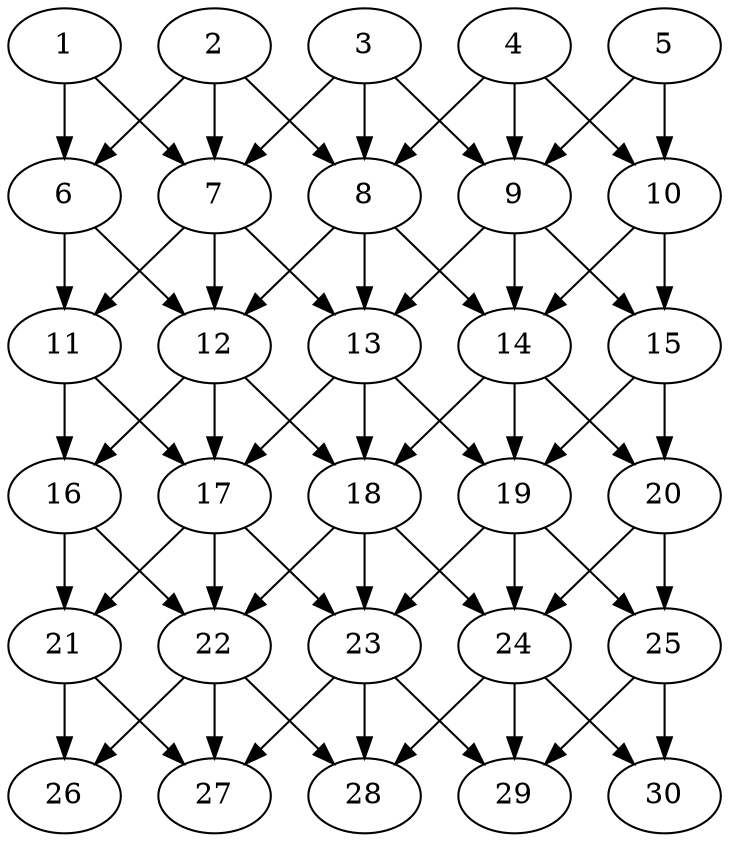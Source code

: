 digraph "core_8p_gb_Stencil_Nodes_30_CCR_0.10_WeightType_Random_schedule.gxl" {
	1	 [Weight=171];
	6	 [Weight=98];
	1 -> 6	 [Weight=2];
	7	 [Weight=122];
	1 -> 7	 [Weight=9];
	2	 [Weight=49];
	2 -> 6	 [Weight=4];
	2 -> 7	 [Weight=7];
	8	 [Weight=73];
	2 -> 8	 [Weight=2];
	3	 [Weight=220];
	3 -> 7	 [Weight=10];
	3 -> 8	 [Weight=10];
	9	 [Weight=122];
	3 -> 9	 [Weight=3];
	4	 [Weight=49];
	4 -> 8	 [Weight=3];
	4 -> 9	 [Weight=10];
	10	 [Weight=171];
	4 -> 10	 [Weight=7];
	5	 [Weight=49];
	5 -> 9	 [Weight=5];
	5 -> 10	 [Weight=10];
	11	 [Weight=98];
	6 -> 11	 [Weight=8];
	12	 [Weight=147];
	6 -> 12	 [Weight=3];
	7 -> 11	 [Weight=6];
	7 -> 12	 [Weight=6];
	13	 [Weight=245];
	7 -> 13	 [Weight=8];
	8 -> 12	 [Weight=2];
	8 -> 13	 [Weight=7];
	14	 [Weight=147];
	8 -> 14	 [Weight=6];
	9 -> 13	 [Weight=9];
	9 -> 14	 [Weight=8];
	15	 [Weight=49];
	9 -> 15	 [Weight=4];
	10 -> 14	 [Weight=3];
	10 -> 15	 [Weight=9];
	16	 [Weight=245];
	11 -> 16	 [Weight=3];
	17	 [Weight=98];
	11 -> 17	 [Weight=9];
	12 -> 16	 [Weight=6];
	12 -> 17	 [Weight=8];
	18	 [Weight=49];
	12 -> 18	 [Weight=6];
	13 -> 17	 [Weight=9];
	13 -> 18	 [Weight=5];
	19	 [Weight=147];
	13 -> 19	 [Weight=3];
	14 -> 18	 [Weight=9];
	14 -> 19	 [Weight=3];
	20	 [Weight=220];
	14 -> 20	 [Weight=3];
	15 -> 19	 [Weight=8];
	15 -> 20	 [Weight=7];
	21	 [Weight=196];
	16 -> 21	 [Weight=6];
	22	 [Weight=49];
	16 -> 22	 [Weight=10];
	17 -> 21	 [Weight=2];
	17 -> 22	 [Weight=2];
	23	 [Weight=196];
	17 -> 23	 [Weight=10];
	18 -> 22	 [Weight=4];
	18 -> 23	 [Weight=6];
	24	 [Weight=171];
	18 -> 24	 [Weight=9];
	19 -> 23	 [Weight=9];
	19 -> 24	 [Weight=8];
	25	 [Weight=171];
	19 -> 25	 [Weight=7];
	20 -> 24	 [Weight=7];
	20 -> 25	 [Weight=10];
	26	 [Weight=73];
	21 -> 26	 [Weight=10];
	27	 [Weight=49];
	21 -> 27	 [Weight=7];
	22 -> 26	 [Weight=6];
	22 -> 27	 [Weight=8];
	28	 [Weight=196];
	22 -> 28	 [Weight=4];
	23 -> 27	 [Weight=10];
	23 -> 28	 [Weight=3];
	29	 [Weight=171];
	23 -> 29	 [Weight=3];
	24 -> 28	 [Weight=2];
	24 -> 29	 [Weight=5];
	30	 [Weight=196];
	24 -> 30	 [Weight=2];
	25 -> 29	 [Weight=7];
	25 -> 30	 [Weight=7];
}
